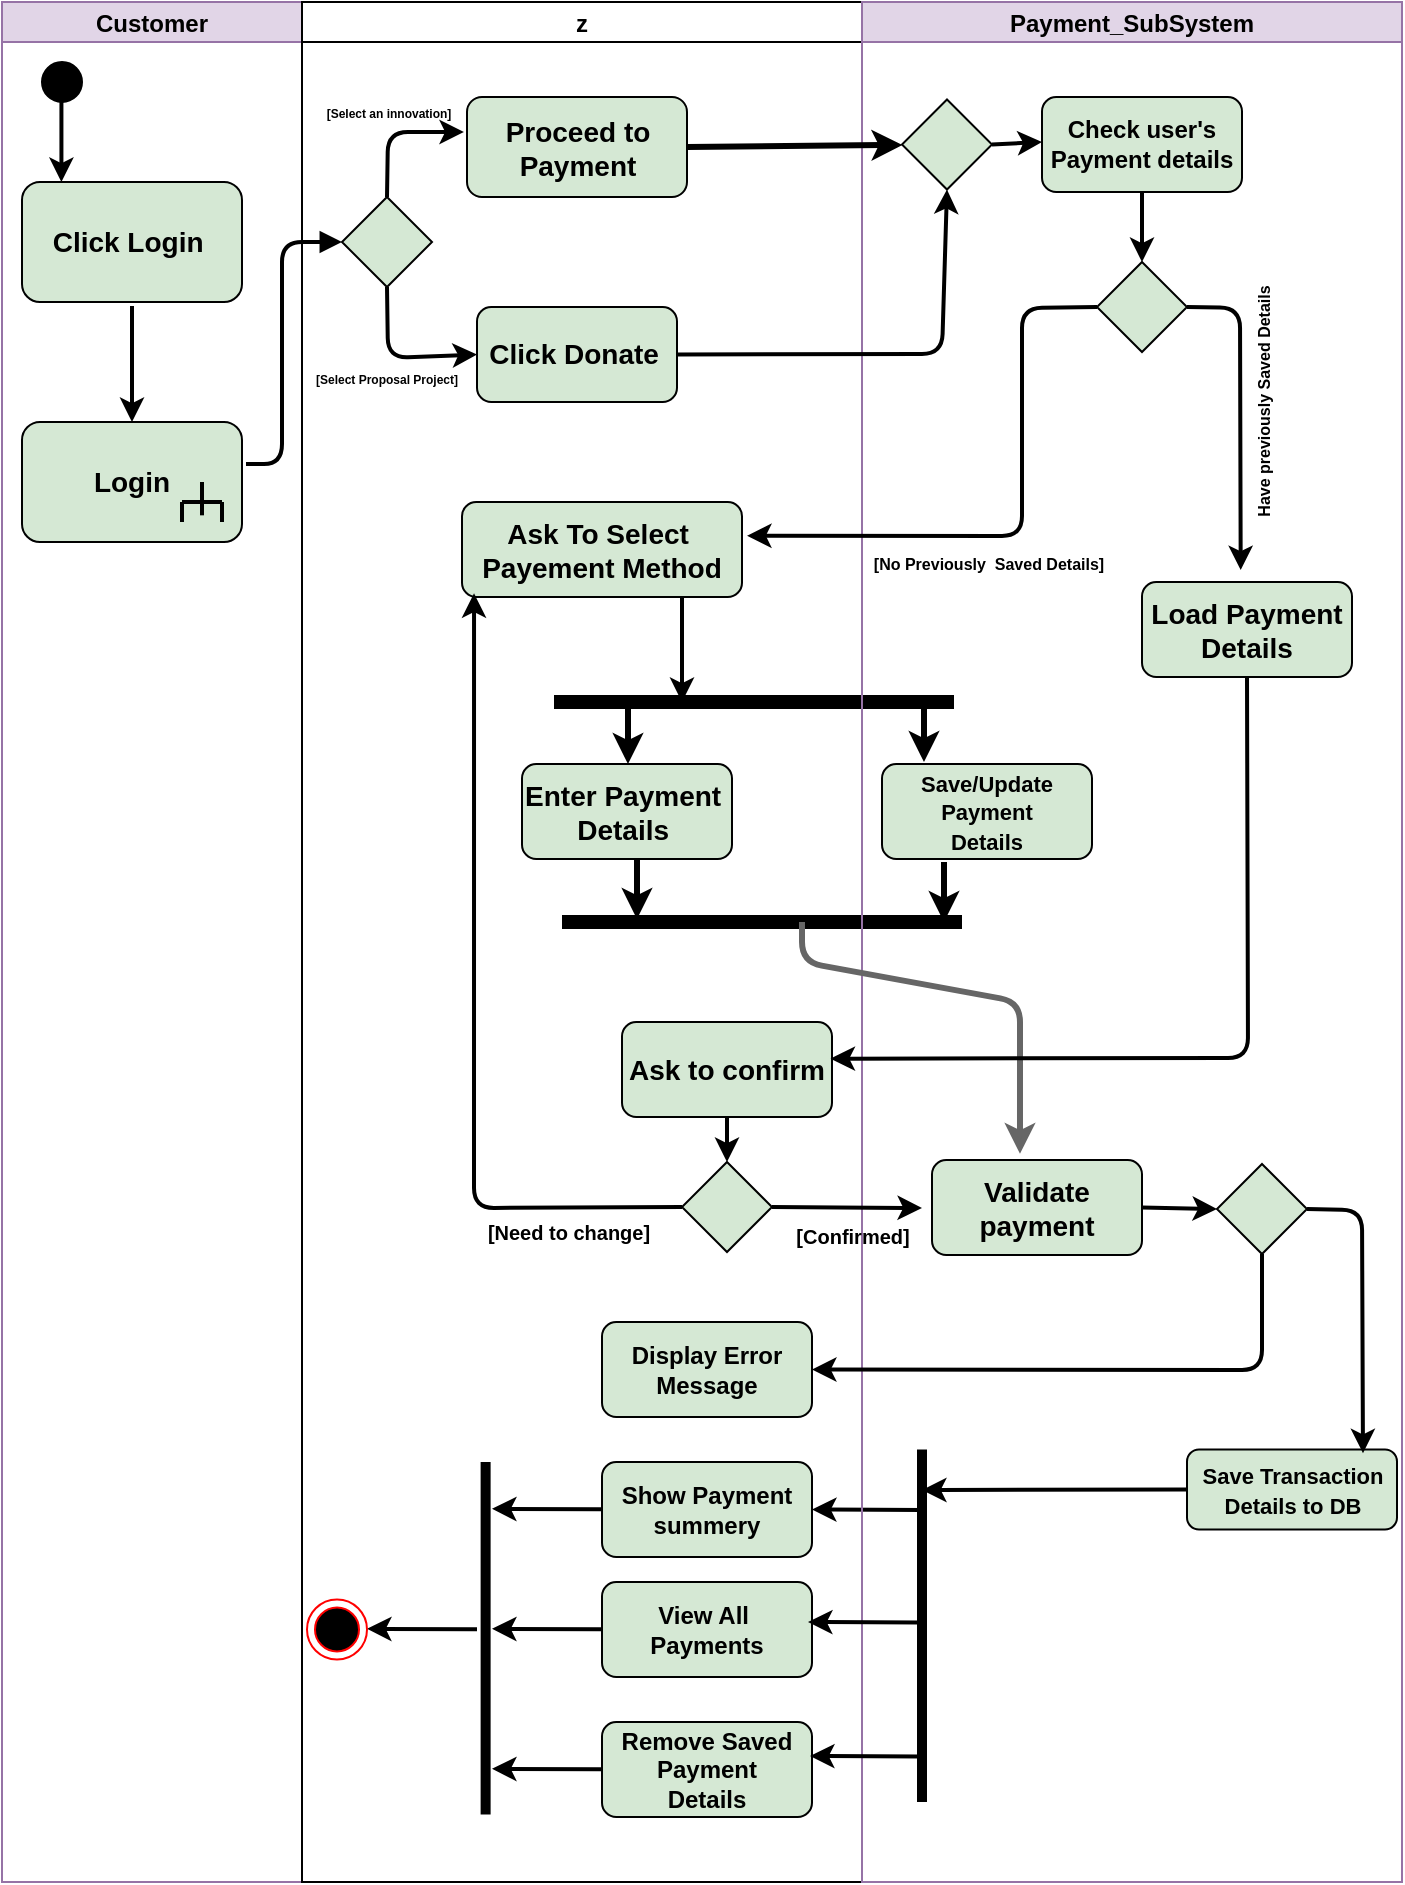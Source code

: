 <mxfile version="12.6.5" type="device"><diagram id="-AfPw-gsa4AscT2f7WZb" name="Page-1"><mxGraphModel dx="853" dy="493" grid="0" gridSize="10" guides="1" tooltips="1" connect="1" arrows="1" fold="1" page="1" pageScale="1" pageWidth="827" pageHeight="1169" math="0" shadow="0"><root><mxCell id="0"/><mxCell id="1" parent="0"/><mxCell id="_ArfCnLyjNk44mmgxr-A-2" value="Customer" style="swimlane;startSize=20;fillColor=#e1d5e7;strokeColor=#9673a6;" parent="1" vertex="1"><mxGeometry x="230" y="70" width="150" height="940" as="geometry"/></mxCell><mxCell id="_ArfCnLyjNk44mmgxr-A-3" value="" style="ellipse;whiteSpace=wrap;html=1;aspect=fixed;fillColor=#000000;" parent="_ArfCnLyjNk44mmgxr-A-2" vertex="1"><mxGeometry x="20" y="30" width="20" height="20" as="geometry"/></mxCell><mxCell id="_ArfCnLyjNk44mmgxr-A-4" value="&lt;b&gt;&lt;font style=&quot;font-size: 14px&quot;&gt;Click Login&amp;nbsp;&lt;/font&gt;&lt;/b&gt;" style="rounded=1;whiteSpace=wrap;html=1;fillColor=#D5E8D4;" parent="_ArfCnLyjNk44mmgxr-A-2" vertex="1"><mxGeometry x="10" y="90" width="110" height="60" as="geometry"/></mxCell><mxCell id="_ArfCnLyjNk44mmgxr-A-7" value="" style="endArrow=classic;html=1;strokeWidth=2;" parent="_ArfCnLyjNk44mmgxr-A-2" edge="1"><mxGeometry width="50" height="50" relative="1" as="geometry"><mxPoint x="29.71" y="43" as="sourcePoint"/><mxPoint x="29.71" y="90" as="targetPoint"/><Array as="points"><mxPoint x="29.71" y="90"/></Array></mxGeometry></mxCell><mxCell id="_ArfCnLyjNk44mmgxr-A-119" value="" style="group" parent="_ArfCnLyjNk44mmgxr-A-2" vertex="1" connectable="0"><mxGeometry x="10" y="210" width="110" height="60" as="geometry"/></mxCell><mxCell id="_ArfCnLyjNk44mmgxr-A-113" value="&lt;b&gt;&lt;font style=&quot;font-size: 14px&quot;&gt;Login&lt;/font&gt;&lt;/b&gt;" style="rounded=1;whiteSpace=wrap;html=1;fillColor=#D5E8D4;" parent="_ArfCnLyjNk44mmgxr-A-119" vertex="1"><mxGeometry width="110" height="60" as="geometry"/></mxCell><mxCell id="_ArfCnLyjNk44mmgxr-A-114" value="" style="group" parent="_ArfCnLyjNk44mmgxr-A-119" vertex="1" connectable="0"><mxGeometry x="80" y="30" width="20" height="20" as="geometry"/></mxCell><mxCell id="_ArfCnLyjNk44mmgxr-A-115" value="" style="endArrow=none;html=1;strokeWidth=2;" parent="_ArfCnLyjNk44mmgxr-A-114" edge="1"><mxGeometry width="50" height="50" relative="1" as="geometry"><mxPoint y="10" as="sourcePoint"/><mxPoint x="20" y="10" as="targetPoint"/></mxGeometry></mxCell><mxCell id="_ArfCnLyjNk44mmgxr-A-116" value="" style="endArrow=none;html=1;strokeWidth=2;" parent="_ArfCnLyjNk44mmgxr-A-114" edge="1"><mxGeometry width="50" height="50" relative="1" as="geometry"><mxPoint y="10" as="sourcePoint"/><mxPoint y="20" as="targetPoint"/></mxGeometry></mxCell><mxCell id="_ArfCnLyjNk44mmgxr-A-117" value="" style="endArrow=none;html=1;strokeWidth=2;" parent="_ArfCnLyjNk44mmgxr-A-114" edge="1"><mxGeometry width="50" height="50" relative="1" as="geometry"><mxPoint x="20" y="10" as="sourcePoint"/><mxPoint x="20" y="20" as="targetPoint"/></mxGeometry></mxCell><mxCell id="_ArfCnLyjNk44mmgxr-A-118" value="" style="endArrow=none;html=1;strokeWidth=2;" parent="_ArfCnLyjNk44mmgxr-A-114" edge="1"><mxGeometry width="50" height="50" relative="1" as="geometry"><mxPoint x="10" as="sourcePoint"/><mxPoint x="10" y="16.667" as="targetPoint"/></mxGeometry></mxCell><mxCell id="_ArfCnLyjNk44mmgxr-A-14" value="" style="endArrow=classic;html=1;strokeWidth=2;entryX=0.5;entryY=0;entryDx=0;entryDy=0;" parent="_ArfCnLyjNk44mmgxr-A-2" target="_ArfCnLyjNk44mmgxr-A-113" edge="1"><mxGeometry width="50" height="50" relative="1" as="geometry"><mxPoint x="65" y="152" as="sourcePoint"/><mxPoint x="180" y="120" as="targetPoint"/></mxGeometry></mxCell><mxCell id="_ArfCnLyjNk44mmgxr-A-15" value="z" style="swimlane;startSize=20;fillColor=none;strokeColor=#000000;" parent="1" vertex="1"><mxGeometry x="380" y="70" width="280" height="940" as="geometry"/></mxCell><mxCell id="_ArfCnLyjNk44mmgxr-A-16" value="&lt;span style=&quot;font-size: 14px&quot;&gt;&lt;b&gt;Proceed to Payment&lt;/b&gt;&lt;/span&gt;" style="rounded=1;whiteSpace=wrap;html=1;fillColor=#D5E8D4;" parent="_ArfCnLyjNk44mmgxr-A-15" vertex="1"><mxGeometry x="82.5" y="47.5" width="110" height="50" as="geometry"/></mxCell><mxCell id="_ArfCnLyjNk44mmgxr-A-22" value="&lt;b&gt;&lt;font style=&quot;font-size: 14px&quot;&gt;Click Donate&amp;nbsp;&lt;br&gt;&lt;/font&gt;&lt;/b&gt;" style="rounded=1;whiteSpace=wrap;html=1;fillColor=#D5E8D4;" parent="_ArfCnLyjNk44mmgxr-A-15" vertex="1"><mxGeometry x="87.5" y="152.5" width="100" height="47.5" as="geometry"/></mxCell><mxCell id="_ArfCnLyjNk44mmgxr-A-23" value="" style="rhombus;whiteSpace=wrap;html=1;fillColor=#D5E8D4;" parent="_ArfCnLyjNk44mmgxr-A-15" vertex="1"><mxGeometry x="20" y="97.5" width="45" height="45" as="geometry"/></mxCell><mxCell id="_ArfCnLyjNk44mmgxr-A-25" value="" style="endArrow=classic;html=1;strokeWidth=2;exitX=0.5;exitY=0;exitDx=0;exitDy=0;entryX=-0.014;entryY=0.35;entryDx=0;entryDy=0;entryPerimeter=0;" parent="_ArfCnLyjNk44mmgxr-A-15" source="_ArfCnLyjNk44mmgxr-A-23" target="_ArfCnLyjNk44mmgxr-A-16" edge="1"><mxGeometry width="50" height="50" relative="1" as="geometry"><mxPoint x="50" y="120" as="sourcePoint"/><mxPoint x="100" y="70" as="targetPoint"/><Array as="points"><mxPoint x="43" y="65"/></Array></mxGeometry></mxCell><mxCell id="_ArfCnLyjNk44mmgxr-A-26" value="" style="endArrow=classic;html=1;strokeWidth=2;exitX=0.5;exitY=1;exitDx=0;exitDy=0;entryX=0;entryY=0.5;entryDx=0;entryDy=0;" parent="_ArfCnLyjNk44mmgxr-A-15" source="_ArfCnLyjNk44mmgxr-A-23" target="_ArfCnLyjNk44mmgxr-A-22" edge="1"><mxGeometry width="50" height="50" relative="1" as="geometry"><mxPoint x="40" y="250" as="sourcePoint"/><mxPoint x="90" y="200" as="targetPoint"/><Array as="points"><mxPoint x="43" y="178"/></Array></mxGeometry></mxCell><mxCell id="_ArfCnLyjNk44mmgxr-A-27" value="&lt;font size=&quot;1&quot;&gt;&lt;b style=&quot;font-size: 6px&quot;&gt;[Select an innovation]&lt;/b&gt;&lt;/font&gt;" style="text;html=1;align=center;verticalAlign=middle;resizable=0;points=[];autosize=1;" parent="_ArfCnLyjNk44mmgxr-A-15" vertex="1"><mxGeometry x="2.5" y="44" width="80" height="20" as="geometry"/></mxCell><mxCell id="_ArfCnLyjNk44mmgxr-A-28" value="&lt;font size=&quot;1&quot;&gt;&lt;b style=&quot;font-size: 6px&quot;&gt;[Select Proposal Project]&lt;/b&gt;&lt;/font&gt;" style="text;html=1;align=center;verticalAlign=middle;resizable=0;points=[];autosize=1;" parent="_ArfCnLyjNk44mmgxr-A-15" vertex="1"><mxGeometry x="-3" y="177" width="90" height="20" as="geometry"/></mxCell><mxCell id="_ArfCnLyjNk44mmgxr-A-31" value="&lt;b&gt;&lt;font style=&quot;font-size: 14px&quot;&gt;Ask To Select&amp;nbsp;&lt;br&gt;Payement Method&lt;br&gt;&lt;/font&gt;&lt;/b&gt;" style="rounded=1;whiteSpace=wrap;html=1;fillColor=#D5E8D4;" parent="_ArfCnLyjNk44mmgxr-A-15" vertex="1"><mxGeometry x="80" y="250" width="140" height="47.5" as="geometry"/></mxCell><mxCell id="_ArfCnLyjNk44mmgxr-A-43" value="" style="endArrow=classic;html=1;strokeWidth=2;" parent="_ArfCnLyjNk44mmgxr-A-15" edge="1"><mxGeometry width="50" height="50" relative="1" as="geometry"><mxPoint x="190" y="298" as="sourcePoint"/><mxPoint x="190" y="350" as="targetPoint"/></mxGeometry></mxCell><mxCell id="_ArfCnLyjNk44mmgxr-A-48" value="&lt;b&gt;&lt;font style=&quot;font-size: 14px&quot;&gt;Enter Payment&amp;nbsp;&lt;br&gt;Details&amp;nbsp;&lt;br&gt;&lt;/font&gt;&lt;/b&gt;" style="rounded=1;whiteSpace=wrap;html=1;fillColor=#D5E8D4;" parent="_ArfCnLyjNk44mmgxr-A-15" vertex="1"><mxGeometry x="110" y="381" width="105" height="47.5" as="geometry"/></mxCell><mxCell id="_ArfCnLyjNk44mmgxr-A-59" value="" style="endArrow=classic;html=1;strokeWidth=3;" parent="_ArfCnLyjNk44mmgxr-A-15" edge="1"><mxGeometry width="50" height="50" relative="1" as="geometry"><mxPoint x="163" y="351" as="sourcePoint"/><mxPoint x="163" y="381" as="targetPoint"/></mxGeometry></mxCell><mxCell id="_ArfCnLyjNk44mmgxr-A-57" value="" style="endArrow=none;html=1;strokeWidth=7;" parent="_ArfCnLyjNk44mmgxr-A-15" edge="1"><mxGeometry width="50" height="50" relative="1" as="geometry"><mxPoint x="126" y="350" as="sourcePoint"/><mxPoint x="326" y="350" as="targetPoint"/></mxGeometry></mxCell><mxCell id="_ArfCnLyjNk44mmgxr-A-64" value="" style="endArrow=none;html=1;strokeWidth=7;" parent="_ArfCnLyjNk44mmgxr-A-15" edge="1"><mxGeometry width="50" height="50" relative="1" as="geometry"><mxPoint x="130" y="460" as="sourcePoint"/><mxPoint x="330" y="460" as="targetPoint"/></mxGeometry></mxCell><mxCell id="_ArfCnLyjNk44mmgxr-A-67" value="" style="endArrow=classic;html=1;strokeWidth=3;" parent="_ArfCnLyjNk44mmgxr-A-15" edge="1"><mxGeometry width="50" height="50" relative="1" as="geometry"><mxPoint x="167.5" y="428.5" as="sourcePoint"/><mxPoint x="167.5" y="458.5" as="targetPoint"/></mxGeometry></mxCell><mxCell id="_ArfCnLyjNk44mmgxr-A-96" value="&lt;b&gt;&lt;font style=&quot;font-size: 14px&quot;&gt;Ask to confirm&lt;br&gt;&lt;/font&gt;&lt;/b&gt;" style="rounded=1;whiteSpace=wrap;html=1;fillColor=#D5E8D4;" parent="_ArfCnLyjNk44mmgxr-A-15" vertex="1"><mxGeometry x="160" y="510" width="105" height="47.5" as="geometry"/></mxCell><mxCell id="_ArfCnLyjNk44mmgxr-A-98" value="" style="rhombus;whiteSpace=wrap;html=1;fillColor=#D5E8D4;" parent="_ArfCnLyjNk44mmgxr-A-15" vertex="1"><mxGeometry x="190" y="580" width="45" height="45" as="geometry"/></mxCell><mxCell id="_ArfCnLyjNk44mmgxr-A-100" value="" style="endArrow=classic;html=1;strokeWidth=2;exitX=0.5;exitY=1;exitDx=0;exitDy=0;entryX=0.5;entryY=0;entryDx=0;entryDy=0;" parent="_ArfCnLyjNk44mmgxr-A-15" source="_ArfCnLyjNk44mmgxr-A-96" target="_ArfCnLyjNk44mmgxr-A-98" edge="1"><mxGeometry width="50" height="50" relative="1" as="geometry"><mxPoint x="180" y="630" as="sourcePoint"/><mxPoint x="230" y="580" as="targetPoint"/></mxGeometry></mxCell><mxCell id="_ArfCnLyjNk44mmgxr-A-102" value="" style="endArrow=classic;html=1;strokeWidth=2;exitX=0;exitY=0.5;exitDx=0;exitDy=0;entryX=0.043;entryY=0.961;entryDx=0;entryDy=0;entryPerimeter=0;" parent="_ArfCnLyjNk44mmgxr-A-15" source="_ArfCnLyjNk44mmgxr-A-98" target="_ArfCnLyjNk44mmgxr-A-31" edge="1"><mxGeometry width="50" height="50" relative="1" as="geometry"><mxPoint x="70" y="640" as="sourcePoint"/><mxPoint x="80" y="480" as="targetPoint"/><Array as="points"><mxPoint x="86" y="603"/></Array></mxGeometry></mxCell><mxCell id="_ArfCnLyjNk44mmgxr-A-104" value="&lt;b&gt;&lt;font style=&quot;font-size: 10px&quot;&gt;[Need to change]&lt;/font&gt;&lt;/b&gt;" style="text;html=1;align=center;verticalAlign=middle;resizable=0;points=[];autosize=1;" parent="_ArfCnLyjNk44mmgxr-A-15" vertex="1"><mxGeometry x="82.5" y="605" width="100" height="20" as="geometry"/></mxCell><mxCell id="_ArfCnLyjNk44mmgxr-A-109" value="&lt;b&gt;&lt;font style=&quot;font-size: 12px&quot;&gt;Display Error&lt;br&gt;Message&lt;br&gt;&lt;/font&gt;&lt;/b&gt;" style="rounded=1;whiteSpace=wrap;html=1;fillColor=#D5E8D4;" parent="_ArfCnLyjNk44mmgxr-A-15" vertex="1"><mxGeometry x="150" y="660" width="105" height="47.5" as="geometry"/></mxCell><mxCell id="_ArfCnLyjNk44mmgxr-A-120" value="&lt;b&gt;&lt;font style=&quot;font-size: 12px&quot;&gt;Show Payment&lt;br&gt;summery&lt;br&gt;&lt;/font&gt;&lt;/b&gt;" style="rounded=1;whiteSpace=wrap;html=1;fillColor=#D5E8D4;" parent="_ArfCnLyjNk44mmgxr-A-15" vertex="1"><mxGeometry x="150" y="730" width="105" height="47.5" as="geometry"/></mxCell><mxCell id="_ArfCnLyjNk44mmgxr-A-123" value="&lt;b&gt;&lt;font style=&quot;font-size: 12px&quot;&gt;View All&amp;nbsp;&lt;br&gt;Payments&lt;br&gt;&lt;/font&gt;&lt;/b&gt;" style="rounded=1;whiteSpace=wrap;html=1;fillColor=#D5E8D4;" parent="_ArfCnLyjNk44mmgxr-A-15" vertex="1"><mxGeometry x="150" y="790" width="105" height="47.5" as="geometry"/></mxCell><mxCell id="_ArfCnLyjNk44mmgxr-A-124" value="" style="endArrow=classic;html=1;strokeWidth=2;entryX=1;entryY=0.5;entryDx=0;entryDy=0;" parent="_ArfCnLyjNk44mmgxr-A-15" target="_ArfCnLyjNk44mmgxr-A-120" edge="1"><mxGeometry width="50" height="50" relative="1" as="geometry"><mxPoint x="310" y="754" as="sourcePoint"/><mxPoint x="290" y="780" as="targetPoint"/></mxGeometry></mxCell><mxCell id="_ArfCnLyjNk44mmgxr-A-126" value="&lt;b&gt;&lt;font style=&quot;font-size: 12px&quot;&gt;Remove Saved&lt;br&gt;Payment&lt;br&gt;Details&lt;br&gt;&lt;/font&gt;&lt;/b&gt;" style="rounded=1;whiteSpace=wrap;html=1;fillColor=#D5E8D4;" parent="_ArfCnLyjNk44mmgxr-A-15" vertex="1"><mxGeometry x="150" y="860" width="105" height="47.5" as="geometry"/></mxCell><mxCell id="_ArfCnLyjNk44mmgxr-A-130" value="" style="endArrow=none;html=1;strokeWidth=5;" parent="_ArfCnLyjNk44mmgxr-A-15" edge="1"><mxGeometry width="50" height="50" relative="1" as="geometry"><mxPoint x="91.81" y="906.25" as="sourcePoint"/><mxPoint x="91.81" y="730" as="targetPoint"/></mxGeometry></mxCell><mxCell id="_ArfCnLyjNk44mmgxr-A-131" value="" style="endArrow=classic;html=1;strokeWidth=2;entryX=1;entryY=0.5;entryDx=0;entryDy=0;" parent="_ArfCnLyjNk44mmgxr-A-15" edge="1"><mxGeometry width="50" height="50" relative="1" as="geometry"><mxPoint x="150" y="753.66" as="sourcePoint"/><mxPoint x="95" y="753.41" as="targetPoint"/></mxGeometry></mxCell><mxCell id="_ArfCnLyjNk44mmgxr-A-132" value="" style="endArrow=classic;html=1;strokeWidth=2;entryX=1;entryY=0.5;entryDx=0;entryDy=0;" parent="_ArfCnLyjNk44mmgxr-A-15" edge="1"><mxGeometry width="50" height="50" relative="1" as="geometry"><mxPoint x="150" y="813.66" as="sourcePoint"/><mxPoint x="95" y="813.41" as="targetPoint"/></mxGeometry></mxCell><mxCell id="_ArfCnLyjNk44mmgxr-A-133" value="" style="endArrow=classic;html=1;strokeWidth=2;entryX=1;entryY=0.5;entryDx=0;entryDy=0;" parent="_ArfCnLyjNk44mmgxr-A-15" edge="1"><mxGeometry width="50" height="50" relative="1" as="geometry"><mxPoint x="150" y="883.66" as="sourcePoint"/><mxPoint x="95" y="883.41" as="targetPoint"/></mxGeometry></mxCell><mxCell id="_ArfCnLyjNk44mmgxr-A-134" value="" style="endArrow=classic;html=1;strokeWidth=2;entryX=1;entryY=0.5;entryDx=0;entryDy=0;" parent="_ArfCnLyjNk44mmgxr-A-15" edge="1"><mxGeometry width="50" height="50" relative="1" as="geometry"><mxPoint x="87.5" y="813.66" as="sourcePoint"/><mxPoint x="32.5" y="813.41" as="targetPoint"/></mxGeometry></mxCell><mxCell id="_ArfCnLyjNk44mmgxr-A-135" value="" style="ellipse;html=1;shape=endState;fillColor=#000000;strokeColor=#ff0000;" parent="_ArfCnLyjNk44mmgxr-A-15" vertex="1"><mxGeometry x="2.5" y="798.75" width="30" height="30" as="geometry"/></mxCell><mxCell id="_ArfCnLyjNk44mmgxr-A-24" value="" style="endArrow=block;html=1;strokeWidth=2;entryX=0;entryY=0.5;entryDx=0;entryDy=0;endFill=1;" parent="1" target="_ArfCnLyjNk44mmgxr-A-23" edge="1"><mxGeometry width="50" height="50" relative="1" as="geometry"><mxPoint x="352" y="301" as="sourcePoint"/><mxPoint x="490.711" y="190" as="targetPoint"/><Array as="points"><mxPoint x="370" y="301"/><mxPoint x="370" y="190"/></Array></mxGeometry></mxCell><mxCell id="_ArfCnLyjNk44mmgxr-A-29" value="Payment_SubSystem" style="swimlane;startSize=20;fillColor=#e1d5e7;strokeColor=#9673a6;" parent="1" vertex="1"><mxGeometry x="660" y="70" width="270" height="940" as="geometry"/></mxCell><mxCell id="_ArfCnLyjNk44mmgxr-A-37" value="" style="rhombus;whiteSpace=wrap;html=1;fillColor=#D5E8D4;" parent="_ArfCnLyjNk44mmgxr-A-29" vertex="1"><mxGeometry x="20" y="48.75" width="45" height="45" as="geometry"/></mxCell><mxCell id="_ArfCnLyjNk44mmgxr-A-58" value="&lt;b style=&quot;font-size: 11px&quot;&gt;&lt;font style=&quot;font-size: 11px&quot;&gt;Save/Update&lt;br&gt;Payment&lt;br&gt;Details&lt;br&gt;&lt;/font&gt;&lt;/b&gt;" style="rounded=1;whiteSpace=wrap;html=1;fillColor=#D5E8D4;" parent="_ArfCnLyjNk44mmgxr-A-29" vertex="1"><mxGeometry x="10" y="381" width="105" height="47.5" as="geometry"/></mxCell><mxCell id="_ArfCnLyjNk44mmgxr-A-68" value="&lt;b&gt;&lt;font style=&quot;font-size: 14px&quot;&gt;Validate payment&lt;br&gt;&lt;/font&gt;&lt;/b&gt;" style="rounded=1;whiteSpace=wrap;html=1;fillColor=#D5E8D4;" parent="_ArfCnLyjNk44mmgxr-A-29" vertex="1"><mxGeometry x="35" y="579" width="105" height="47.5" as="geometry"/></mxCell><mxCell id="_ArfCnLyjNk44mmgxr-A-71" value="&lt;b&gt;&lt;font style=&quot;font-size: 12px&quot;&gt;Check user's&lt;br&gt;Payment details&lt;br&gt;&lt;/font&gt;&lt;/b&gt;" style="rounded=1;whiteSpace=wrap;html=1;fillColor=#D5E8D4;" parent="_ArfCnLyjNk44mmgxr-A-29" vertex="1"><mxGeometry x="90" y="47.5" width="100" height="47.5" as="geometry"/></mxCell><mxCell id="_ArfCnLyjNk44mmgxr-A-75" value="" style="endArrow=classic;html=1;strokeWidth=2;exitX=1;exitY=0.5;exitDx=0;exitDy=0;" parent="_ArfCnLyjNk44mmgxr-A-29" source="_ArfCnLyjNk44mmgxr-A-37" edge="1"><mxGeometry width="50" height="50" relative="1" as="geometry"><mxPoint x="50" y="120" as="sourcePoint"/><mxPoint x="90" y="70" as="targetPoint"/></mxGeometry></mxCell><mxCell id="_ArfCnLyjNk44mmgxr-A-76" value="" style="rhombus;whiteSpace=wrap;html=1;fillColor=#D5E8D4;" parent="_ArfCnLyjNk44mmgxr-A-29" vertex="1"><mxGeometry x="117.5" y="130" width="45" height="45" as="geometry"/></mxCell><mxCell id="_ArfCnLyjNk44mmgxr-A-77" value="" style="endArrow=classic;html=1;strokeWidth=2;exitX=0.5;exitY=1;exitDx=0;exitDy=0;entryX=0.5;entryY=0;entryDx=0;entryDy=0;" parent="_ArfCnLyjNk44mmgxr-A-29" source="_ArfCnLyjNk44mmgxr-A-71" target="_ArfCnLyjNk44mmgxr-A-76" edge="1"><mxGeometry width="50" height="50" relative="1" as="geometry"><mxPoint x="90" y="170" as="sourcePoint"/><mxPoint x="140" y="120" as="targetPoint"/></mxGeometry></mxCell><mxCell id="_ArfCnLyjNk44mmgxr-A-79" value="&lt;b&gt;&lt;font style=&quot;font-size: 8px&quot;&gt;[No Previously&amp;nbsp; Saved Details]&lt;/font&gt;&lt;/b&gt;" style="text;html=1;align=center;verticalAlign=middle;resizable=0;points=[];autosize=1;" parent="_ArfCnLyjNk44mmgxr-A-29" vertex="1"><mxGeometry x="-2.5" y="270" width="130" height="20" as="geometry"/></mxCell><mxCell id="_ArfCnLyjNk44mmgxr-A-80" value="&lt;b&gt;&lt;font style=&quot;font-size: 14px&quot;&gt;Load Payment&lt;br&gt;Details&lt;br&gt;&lt;/font&gt;&lt;/b&gt;" style="rounded=1;whiteSpace=wrap;html=1;fillColor=#D5E8D4;" parent="_ArfCnLyjNk44mmgxr-A-29" vertex="1"><mxGeometry x="140" y="290" width="105" height="47.5" as="geometry"/></mxCell><mxCell id="_ArfCnLyjNk44mmgxr-A-81" value="" style="endArrow=classic;html=1;strokeWidth=2;exitX=1;exitY=0.5;exitDx=0;exitDy=0;entryX=0.47;entryY=-0.125;entryDx=0;entryDy=0;entryPerimeter=0;" parent="_ArfCnLyjNk44mmgxr-A-29" source="_ArfCnLyjNk44mmgxr-A-76" target="_ArfCnLyjNk44mmgxr-A-80" edge="1"><mxGeometry width="50" height="50" relative="1" as="geometry"><mxPoint x="150" y="250" as="sourcePoint"/><mxPoint x="200" y="200" as="targetPoint"/><Array as="points"><mxPoint x="189" y="153"/></Array></mxGeometry></mxCell><mxCell id="_ArfCnLyjNk44mmgxr-A-83" value="&lt;span style=&quot;font-size: 8px&quot;&gt;&lt;b&gt;Have previously Saved Details&lt;/b&gt;&lt;/span&gt;" style="text;html=1;align=center;verticalAlign=middle;resizable=0;points=[];autosize=1;rotation=-90;" parent="_ArfCnLyjNk44mmgxr-A-29" vertex="1"><mxGeometry x="135" y="190" width="130" height="20" as="geometry"/></mxCell><mxCell id="_ArfCnLyjNk44mmgxr-A-103" value="" style="endArrow=classic;html=1;strokeWidth=3;entryX=0.419;entryY=-0.065;entryDx=0;entryDy=0;entryPerimeter=0;fillColor=#f5f5f5;strokeColor=#666666;" parent="_ArfCnLyjNk44mmgxr-A-29" target="_ArfCnLyjNk44mmgxr-A-68" edge="1"><mxGeometry width="50" height="50" relative="1" as="geometry"><mxPoint x="-30" y="460" as="sourcePoint"/><mxPoint x="100" y="550" as="targetPoint"/><Array as="points"><mxPoint x="-30" y="480"/><mxPoint x="79" y="500"/></Array></mxGeometry></mxCell><mxCell id="_ArfCnLyjNk44mmgxr-A-106" value="" style="rhombus;whiteSpace=wrap;html=1;fillColor=#D5E8D4;" parent="_ArfCnLyjNk44mmgxr-A-29" vertex="1"><mxGeometry x="177.5" y="581" width="45" height="45" as="geometry"/></mxCell><mxCell id="_ArfCnLyjNk44mmgxr-A-108" value="" style="endArrow=classic;html=1;strokeWidth=2;exitX=1;exitY=0.5;exitDx=0;exitDy=0;entryX=0;entryY=0.5;entryDx=0;entryDy=0;" parent="_ArfCnLyjNk44mmgxr-A-29" source="_ArfCnLyjNk44mmgxr-A-68" target="_ArfCnLyjNk44mmgxr-A-106" edge="1"><mxGeometry width="50" height="50" relative="1" as="geometry"><mxPoint x="130" y="650" as="sourcePoint"/><mxPoint x="180" y="600" as="targetPoint"/></mxGeometry></mxCell><mxCell id="_ArfCnLyjNk44mmgxr-A-111" value="&lt;b style=&quot;font-size: 11px&quot;&gt;&lt;font style=&quot;font-size: 11px&quot;&gt;Save Transaction Details to DB&lt;br&gt;&lt;/font&gt;&lt;/b&gt;" style="rounded=1;whiteSpace=wrap;html=1;fillColor=#D5E8D4;" parent="_ArfCnLyjNk44mmgxr-A-29" vertex="1"><mxGeometry x="162.5" y="723.75" width="105" height="40" as="geometry"/></mxCell><mxCell id="_ArfCnLyjNk44mmgxr-A-112" value="" style="endArrow=classic;html=1;strokeWidth=2;exitX=1;exitY=0.5;exitDx=0;exitDy=0;entryX=0.838;entryY=0.046;entryDx=0;entryDy=0;entryPerimeter=0;" parent="_ArfCnLyjNk44mmgxr-A-29" source="_ArfCnLyjNk44mmgxr-A-106" target="_ArfCnLyjNk44mmgxr-A-111" edge="1"><mxGeometry width="50" height="50" relative="1" as="geometry"><mxPoint x="230" y="740" as="sourcePoint"/><mxPoint x="250" y="737" as="targetPoint"/><Array as="points"><mxPoint x="250" y="604"/></Array></mxGeometry></mxCell><mxCell id="_ArfCnLyjNk44mmgxr-A-122" value="" style="endArrow=none;html=1;strokeWidth=5;" parent="_ArfCnLyjNk44mmgxr-A-29" edge="1"><mxGeometry width="50" height="50" relative="1" as="geometry"><mxPoint x="30" y="900" as="sourcePoint"/><mxPoint x="30" y="723.75" as="targetPoint"/></mxGeometry></mxCell><mxCell id="_ArfCnLyjNk44mmgxr-A-125" value="" style="endArrow=classic;html=1;strokeWidth=2;entryX=1;entryY=0.5;entryDx=0;entryDy=0;" parent="_ArfCnLyjNk44mmgxr-A-29" edge="1"><mxGeometry width="50" height="50" relative="1" as="geometry"><mxPoint x="28" y="810.25" as="sourcePoint"/><mxPoint x="-27" y="810" as="targetPoint"/></mxGeometry></mxCell><mxCell id="_ArfCnLyjNk44mmgxr-A-39" value="" style="endArrow=classic;html=1;strokeWidth=2;exitX=1;exitY=0.5;exitDx=0;exitDy=0;entryX=0.5;entryY=1;entryDx=0;entryDy=0;" parent="1" source="_ArfCnLyjNk44mmgxr-A-22" target="_ArfCnLyjNk44mmgxr-A-37" edge="1"><mxGeometry width="50" height="50" relative="1" as="geometry"><mxPoint x="570" y="270" as="sourcePoint"/><mxPoint x="620" y="220" as="targetPoint"/><Array as="points"><mxPoint x="700" y="246"/></Array></mxGeometry></mxCell><mxCell id="_ArfCnLyjNk44mmgxr-A-63" value="" style="endArrow=classic;html=1;strokeWidth=3;" parent="1" edge="1"><mxGeometry width="50" height="50" relative="1" as="geometry"><mxPoint x="691" y="420" as="sourcePoint"/><mxPoint x="691" y="450" as="targetPoint"/></mxGeometry></mxCell><mxCell id="_ArfCnLyjNk44mmgxr-A-66" value="" style="endArrow=classic;html=1;strokeWidth=3;" parent="1" edge="1"><mxGeometry width="50" height="50" relative="1" as="geometry"><mxPoint x="701" y="500" as="sourcePoint"/><mxPoint x="701" y="530" as="targetPoint"/></mxGeometry></mxCell><mxCell id="_ArfCnLyjNk44mmgxr-A-74" value="" style="endArrow=classic;html=1;strokeWidth=3;exitX=1;exitY=0.5;exitDx=0;exitDy=0;" parent="1" source="_ArfCnLyjNk44mmgxr-A-16" target="_ArfCnLyjNk44mmgxr-A-37" edge="1"><mxGeometry width="50" height="50" relative="1" as="geometry"><mxPoint x="570" y="190" as="sourcePoint"/><mxPoint x="620" y="140" as="targetPoint"/></mxGeometry></mxCell><mxCell id="_ArfCnLyjNk44mmgxr-A-78" value="" style="endArrow=classic;html=1;strokeWidth=2;exitX=0;exitY=0.5;exitDx=0;exitDy=0;entryX=1.018;entryY=0.355;entryDx=0;entryDy=0;entryPerimeter=0;" parent="1" source="_ArfCnLyjNk44mmgxr-A-76" target="_ArfCnLyjNk44mmgxr-A-31" edge="1"><mxGeometry width="50" height="50" relative="1" as="geometry"><mxPoint x="720" y="350" as="sourcePoint"/><mxPoint x="770" y="300" as="targetPoint"/><Array as="points"><mxPoint x="740" y="223"/><mxPoint x="740" y="337"/></Array></mxGeometry></mxCell><mxCell id="_ArfCnLyjNk44mmgxr-A-97" value="" style="endArrow=classic;html=1;strokeWidth=2;exitX=0.5;exitY=1;exitDx=0;exitDy=0;entryX=0.993;entryY=0.386;entryDx=0;entryDy=0;entryPerimeter=0;" parent="1" source="_ArfCnLyjNk44mmgxr-A-80" target="_ArfCnLyjNk44mmgxr-A-96" edge="1"><mxGeometry width="50" height="50" relative="1" as="geometry"><mxPoint x="780" y="550" as="sourcePoint"/><mxPoint x="830" y="500" as="targetPoint"/><Array as="points"><mxPoint x="853" y="598"/></Array></mxGeometry></mxCell><mxCell id="_ArfCnLyjNk44mmgxr-A-101" value="" style="endArrow=classic;html=1;strokeWidth=2;exitX=1;exitY=0.5;exitDx=0;exitDy=0;" parent="1" source="_ArfCnLyjNk44mmgxr-A-98" edge="1"><mxGeometry width="50" height="50" relative="1" as="geometry"><mxPoint x="620" y="670" as="sourcePoint"/><mxPoint x="690" y="673" as="targetPoint"/></mxGeometry></mxCell><mxCell id="_ArfCnLyjNk44mmgxr-A-105" value="&lt;b&gt;&lt;font style=&quot;font-size: 10px&quot;&gt;[Confirmed]&lt;/font&gt;&lt;/b&gt;" style="text;html=1;align=center;verticalAlign=middle;resizable=0;points=[];autosize=1;" parent="1" vertex="1"><mxGeometry x="620" y="676.5" width="70" height="20" as="geometry"/></mxCell><mxCell id="_ArfCnLyjNk44mmgxr-A-110" value="" style="endArrow=classic;html=1;strokeWidth=2;exitX=0.5;exitY=1;exitDx=0;exitDy=0;entryX=1;entryY=0.5;entryDx=0;entryDy=0;" parent="1" source="_ArfCnLyjNk44mmgxr-A-106" target="_ArfCnLyjNk44mmgxr-A-109" edge="1"><mxGeometry width="50" height="50" relative="1" as="geometry"><mxPoint x="800" y="800" as="sourcePoint"/><mxPoint x="850" y="750" as="targetPoint"/><Array as="points"><mxPoint x="860" y="754"/></Array></mxGeometry></mxCell><mxCell id="_ArfCnLyjNk44mmgxr-A-121" value="" style="endArrow=classic;html=1;strokeWidth=2;exitX=0;exitY=0.5;exitDx=0;exitDy=0;" parent="1" source="_ArfCnLyjNk44mmgxr-A-111" edge="1"><mxGeometry width="50" height="50" relative="1" as="geometry"><mxPoint x="740" y="900" as="sourcePoint"/><mxPoint x="690" y="814" as="targetPoint"/></mxGeometry></mxCell><mxCell id="_ArfCnLyjNk44mmgxr-A-128" value="" style="endArrow=classic;html=1;strokeWidth=2;entryX=1;entryY=0.5;entryDx=0;entryDy=0;" parent="1" edge="1"><mxGeometry width="50" height="50" relative="1" as="geometry"><mxPoint x="689" y="947.25" as="sourcePoint"/><mxPoint x="634" y="947" as="targetPoint"/></mxGeometry></mxCell></root></mxGraphModel></diagram></mxfile>